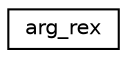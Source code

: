 digraph "Graphical Class Hierarchy"
{
 // LATEX_PDF_SIZE
  edge [fontname="Helvetica",fontsize="10",labelfontname="Helvetica",labelfontsize="10"];
  node [fontname="Helvetica",fontsize="10",shape=record];
  rankdir="LR";
  Node0 [label="arg_rex",height=0.2,width=0.4,color="black", fillcolor="white", style="filled",URL="$structarg__rex.html",tooltip=" "];
}
